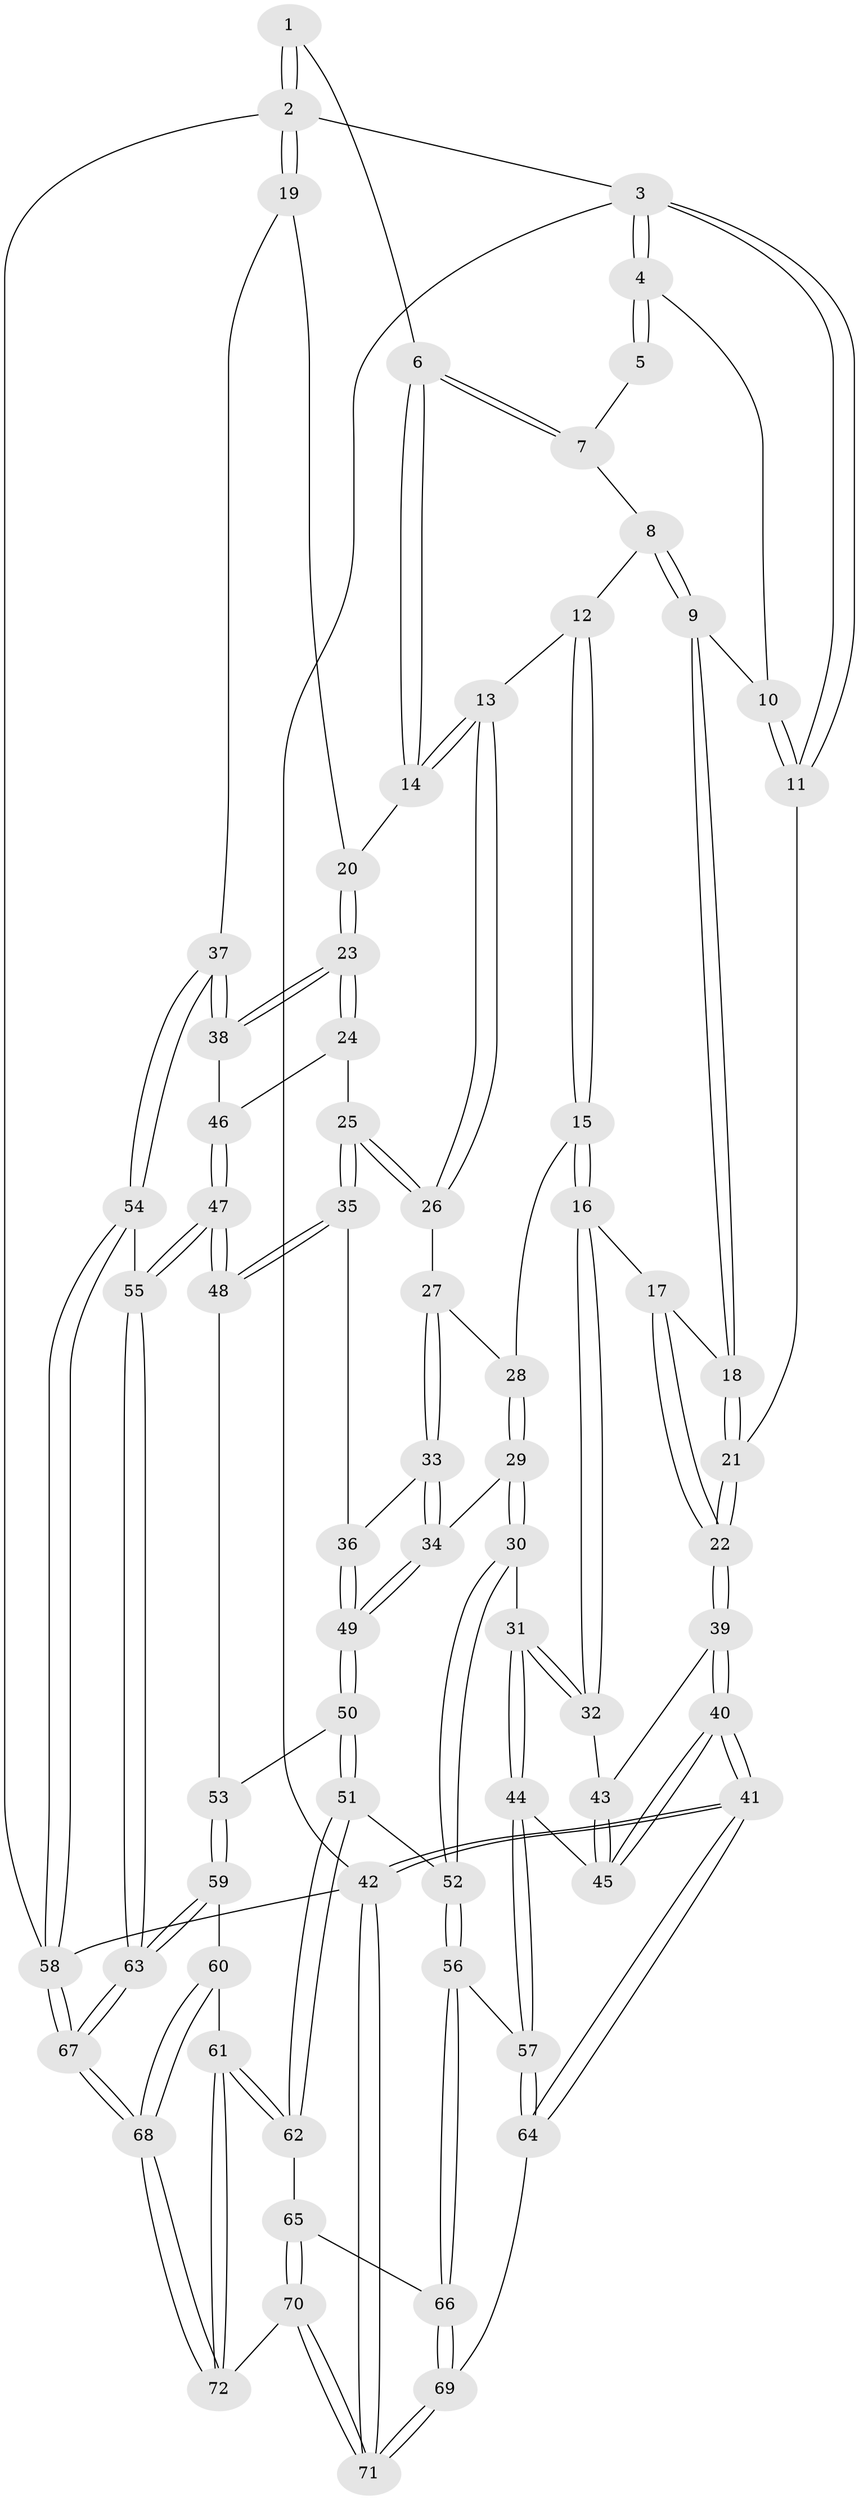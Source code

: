 // Generated by graph-tools (version 1.1) at 2025/27/03/09/25 03:27:17]
// undirected, 72 vertices, 177 edges
graph export_dot {
graph [start="1"]
  node [color=gray90,style=filled];
  1 [pos="+0.7456983126138664+0"];
  2 [pos="+1+0"];
  3 [pos="+0+0"];
  4 [pos="+0+0"];
  5 [pos="+0.16637373960675633+0"];
  6 [pos="+0.6906135205706793+0.07816993883840792"];
  7 [pos="+0.2581234880370325+0.017341923551111187"];
  8 [pos="+0.28224956888399866+0.09955945064473914"];
  9 [pos="+0.19902712532750014+0.2381674984386434"];
  10 [pos="+0.14000535222375587+0.1866663463754609"];
  11 [pos="+0+0"];
  12 [pos="+0.36228207495826276+0.15904705535192715"];
  13 [pos="+0.6710886966734261+0.20818433064726224"];
  14 [pos="+0.6775765339534726+0.20133133493449432"];
  15 [pos="+0.3408865177557545+0.36927078932796004"];
  16 [pos="+0.23863301105335538+0.4001629085749066"];
  17 [pos="+0.1902588682282509+0.3346341149216246"];
  18 [pos="+0.18200592793069562+0.28507018610300466"];
  19 [pos="+1+0.1505368112200511"];
  20 [pos="+0.6921988864371517+0.206943332869826"];
  21 [pos="+0+0.01812802546381332"];
  22 [pos="+0+0.4053577309359519"];
  23 [pos="+1+0.47174307593788567"];
  24 [pos="+0.7574775056737642+0.5200000026783635"];
  25 [pos="+0.7545373923071341+0.5193652592172419"];
  26 [pos="+0.635785612971075+0.2952290957496647"];
  27 [pos="+0.6146414613248133+0.31483086291049045"];
  28 [pos="+0.41327200065968717+0.3811418822041186"];
  29 [pos="+0.42964537445550965+0.574368568885037"];
  30 [pos="+0.3576363047846794+0.6168374314228845"];
  31 [pos="+0.25514613026790905+0.5915381217668267"];
  32 [pos="+0.21923948750721045+0.4768071031884575"];
  33 [pos="+0.5546548292605339+0.5255735569836548"];
  34 [pos="+0.45185148464391695+0.5742101148730266"];
  35 [pos="+0.6891377530904496+0.6100761176465384"];
  36 [pos="+0.5940638640983132+0.5724595204301006"];
  37 [pos="+1+0.4793395295291678"];
  38 [pos="+1+0.4730514067105036"];
  39 [pos="+0+0.41815751141862184"];
  40 [pos="+0+0.5783794416022835"];
  41 [pos="+0+0.8603662365193641"];
  42 [pos="+0+1"];
  43 [pos="+0.2184373321387872+0.476908867135046"];
  44 [pos="+0.1569589115787158+0.7128846079759864"];
  45 [pos="+0+0.6071916637892785"];
  46 [pos="+0.8250634759301259+0.6224664719532916"];
  47 [pos="+0.821713265666599+0.7428300696848379"];
  48 [pos="+0.6986941414787068+0.7052262257880613"];
  49 [pos="+0.5469233804824795+0.6904068863990082"];
  50 [pos="+0.5529168545795311+0.7173164086242233"];
  51 [pos="+0.47811491676689444+0.7775531656792994"];
  52 [pos="+0.3818582617429387+0.6779926654506715"];
  53 [pos="+0.6616954449701459+0.7301240017362871"];
  54 [pos="+1+0.6604570921090654"];
  55 [pos="+0.8452422719074809+0.7609242036940084"];
  56 [pos="+0.2993861295985011+0.8243960699537783"];
  57 [pos="+0.16005352418594354+0.7460003784366097"];
  58 [pos="+1+1"];
  59 [pos="+0.6489930652653175+0.8371213416946839"];
  60 [pos="+0.6216226545920134+0.8503776062279618"];
  61 [pos="+0.5007992875807192+0.8798069343235266"];
  62 [pos="+0.47377814801781654+0.808129090178144"];
  63 [pos="+0.8108861078968969+0.9884342630256425"];
  64 [pos="+0.10840103552392814+0.8444956488999198"];
  65 [pos="+0.31103778630265333+0.8354629919550067"];
  66 [pos="+0.3018149707133443+0.8276902552128496"];
  67 [pos="+0.8681026955464393+1"];
  68 [pos="+0.6270332611170719+1"];
  69 [pos="+0.1477838517368043+0.9943037633333626"];
  70 [pos="+0.38594474167293624+1"];
  71 [pos="+0.17591624491302355+1"];
  72 [pos="+0.4559809625116806+1"];
  1 -- 2;
  1 -- 2;
  1 -- 6;
  2 -- 3;
  2 -- 19;
  2 -- 19;
  2 -- 58;
  3 -- 4;
  3 -- 4;
  3 -- 11;
  3 -- 11;
  3 -- 42;
  4 -- 5;
  4 -- 5;
  4 -- 10;
  5 -- 7;
  6 -- 7;
  6 -- 7;
  6 -- 14;
  6 -- 14;
  7 -- 8;
  8 -- 9;
  8 -- 9;
  8 -- 12;
  9 -- 10;
  9 -- 18;
  9 -- 18;
  10 -- 11;
  10 -- 11;
  11 -- 21;
  12 -- 13;
  12 -- 15;
  12 -- 15;
  13 -- 14;
  13 -- 14;
  13 -- 26;
  13 -- 26;
  14 -- 20;
  15 -- 16;
  15 -- 16;
  15 -- 28;
  16 -- 17;
  16 -- 32;
  16 -- 32;
  17 -- 18;
  17 -- 22;
  17 -- 22;
  18 -- 21;
  18 -- 21;
  19 -- 20;
  19 -- 37;
  20 -- 23;
  20 -- 23;
  21 -- 22;
  21 -- 22;
  22 -- 39;
  22 -- 39;
  23 -- 24;
  23 -- 24;
  23 -- 38;
  23 -- 38;
  24 -- 25;
  24 -- 46;
  25 -- 26;
  25 -- 26;
  25 -- 35;
  25 -- 35;
  26 -- 27;
  27 -- 28;
  27 -- 33;
  27 -- 33;
  28 -- 29;
  28 -- 29;
  29 -- 30;
  29 -- 30;
  29 -- 34;
  30 -- 31;
  30 -- 52;
  30 -- 52;
  31 -- 32;
  31 -- 32;
  31 -- 44;
  31 -- 44;
  32 -- 43;
  33 -- 34;
  33 -- 34;
  33 -- 36;
  34 -- 49;
  34 -- 49;
  35 -- 36;
  35 -- 48;
  35 -- 48;
  36 -- 49;
  36 -- 49;
  37 -- 38;
  37 -- 38;
  37 -- 54;
  37 -- 54;
  38 -- 46;
  39 -- 40;
  39 -- 40;
  39 -- 43;
  40 -- 41;
  40 -- 41;
  40 -- 45;
  40 -- 45;
  41 -- 42;
  41 -- 42;
  41 -- 64;
  41 -- 64;
  42 -- 71;
  42 -- 71;
  42 -- 58;
  43 -- 45;
  43 -- 45;
  44 -- 45;
  44 -- 57;
  44 -- 57;
  46 -- 47;
  46 -- 47;
  47 -- 48;
  47 -- 48;
  47 -- 55;
  47 -- 55;
  48 -- 53;
  49 -- 50;
  49 -- 50;
  50 -- 51;
  50 -- 51;
  50 -- 53;
  51 -- 52;
  51 -- 62;
  51 -- 62;
  52 -- 56;
  52 -- 56;
  53 -- 59;
  53 -- 59;
  54 -- 55;
  54 -- 58;
  54 -- 58;
  55 -- 63;
  55 -- 63;
  56 -- 57;
  56 -- 66;
  56 -- 66;
  57 -- 64;
  57 -- 64;
  58 -- 67;
  58 -- 67;
  59 -- 60;
  59 -- 63;
  59 -- 63;
  60 -- 61;
  60 -- 68;
  60 -- 68;
  61 -- 62;
  61 -- 62;
  61 -- 72;
  61 -- 72;
  62 -- 65;
  63 -- 67;
  63 -- 67;
  64 -- 69;
  65 -- 66;
  65 -- 70;
  65 -- 70;
  66 -- 69;
  66 -- 69;
  67 -- 68;
  67 -- 68;
  68 -- 72;
  68 -- 72;
  69 -- 71;
  69 -- 71;
  70 -- 71;
  70 -- 71;
  70 -- 72;
}
